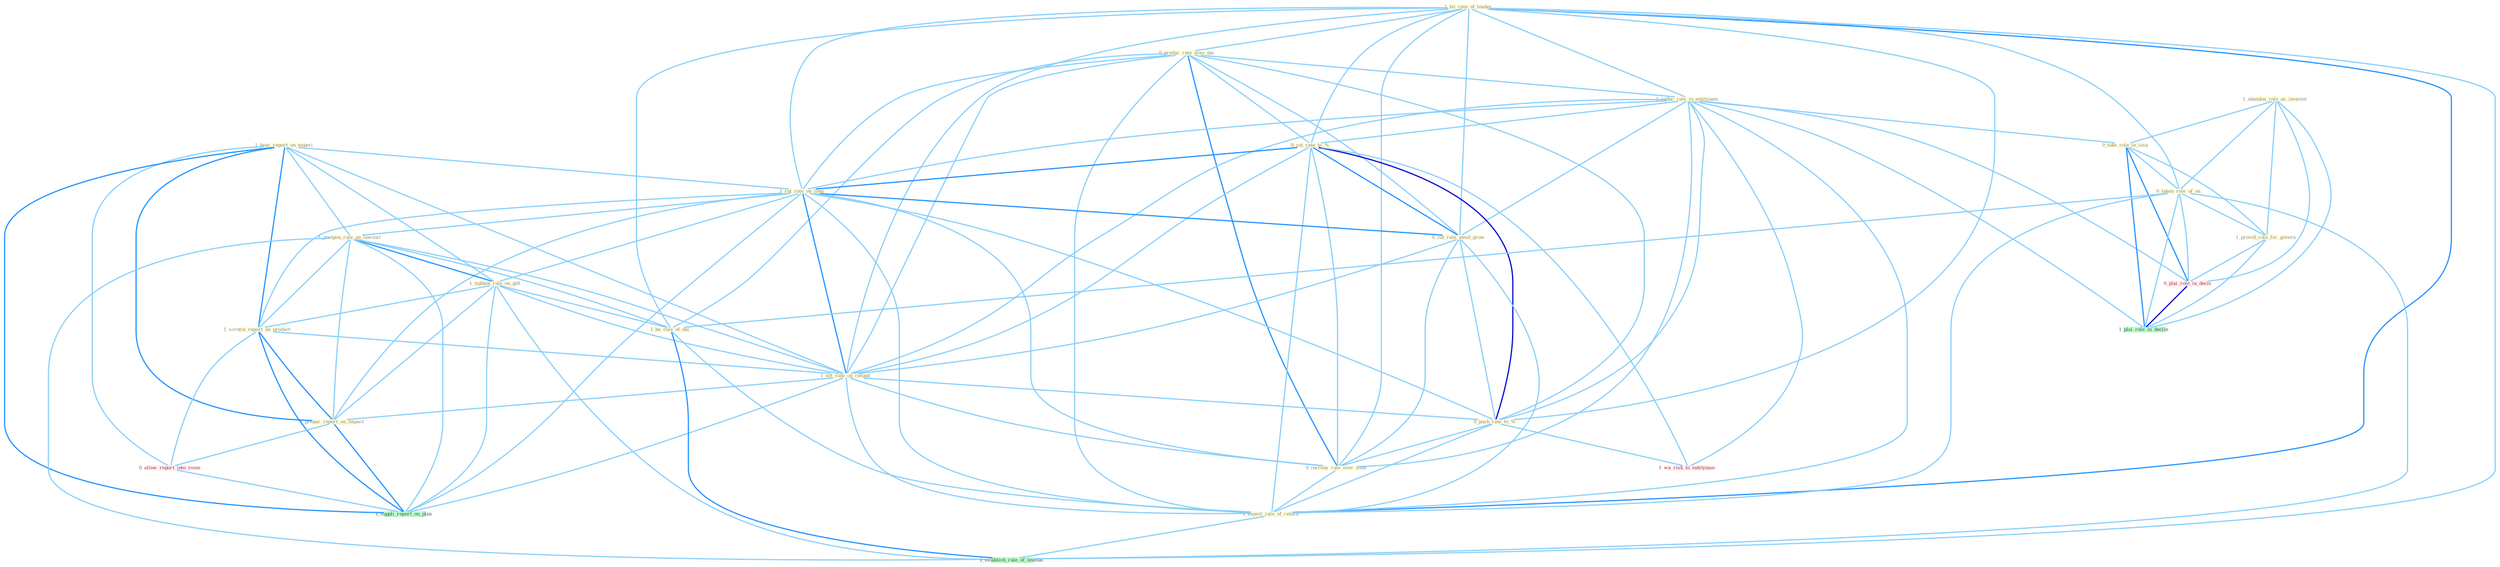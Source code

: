 Graph G{ 
    node
    [shape=polygon,style=filled,width=.5,height=.06,color="#BDFCC9",fixedsize=true,fontsize=4,
    fontcolor="#2f4f4f"];
    {node
    [color="#ffffe0", fontcolor="#8b7d6b"] "1_hit_rate_of_leader " "0_produc_rate_over_dai " "1_reduc_rate_in_entitynam " "0_cut_rate_to_% " "1_hear_report_on_experi " "1_abandon_role_as_investor " "0_take_role_in_issu " "1_cut_rate_on_loan " "1_postpon_rule_on_lawsuit " "1_tighten_rule_on_gift " "1_scrutin_report_on_product " "0_taken_role_of_on " "0_cut_rate_amid_grow " "1_set_rate_on_refund " "1_be_rule_of_dai " "0_push_rate_to_% " "1_provid_role_for_govern " "0_increas_rate_over_time " "1_expect_rate_of_return " "1_prepar_report_on_impact "}
{node [color="#fff0f5", fontcolor="#b22222"] "1_wa_risk_to_entitynam " "0_plai_role_in_decis " "0_allow_report_into_room "}
edge [color="#B0E2FF"];

	"1_hit_rate_of_leader " -- "0_produc_rate_over_dai " [w="1", color="#87cefa" ];
	"1_hit_rate_of_leader " -- "1_reduc_rate_in_entitynam " [w="1", color="#87cefa" ];
	"1_hit_rate_of_leader " -- "0_cut_rate_to_% " [w="1", color="#87cefa" ];
	"1_hit_rate_of_leader " -- "1_cut_rate_on_loan " [w="1", color="#87cefa" ];
	"1_hit_rate_of_leader " -- "0_taken_role_of_on " [w="1", color="#87cefa" ];
	"1_hit_rate_of_leader " -- "0_cut_rate_amid_grow " [w="1", color="#87cefa" ];
	"1_hit_rate_of_leader " -- "1_set_rate_on_refund " [w="1", color="#87cefa" ];
	"1_hit_rate_of_leader " -- "1_be_rule_of_dai " [w="1", color="#87cefa" ];
	"1_hit_rate_of_leader " -- "0_push_rate_to_% " [w="1", color="#87cefa" ];
	"1_hit_rate_of_leader " -- "0_increas_rate_over_time " [w="1", color="#87cefa" ];
	"1_hit_rate_of_leader " -- "1_expect_rate_of_return " [w="2", color="#1e90ff" , len=0.8];
	"1_hit_rate_of_leader " -- "1_establish_rule_of_immun " [w="1", color="#87cefa" ];
	"0_produc_rate_over_dai " -- "1_reduc_rate_in_entitynam " [w="1", color="#87cefa" ];
	"0_produc_rate_over_dai " -- "0_cut_rate_to_% " [w="1", color="#87cefa" ];
	"0_produc_rate_over_dai " -- "1_cut_rate_on_loan " [w="1", color="#87cefa" ];
	"0_produc_rate_over_dai " -- "0_cut_rate_amid_grow " [w="1", color="#87cefa" ];
	"0_produc_rate_over_dai " -- "1_set_rate_on_refund " [w="1", color="#87cefa" ];
	"0_produc_rate_over_dai " -- "1_be_rule_of_dai " [w="1", color="#87cefa" ];
	"0_produc_rate_over_dai " -- "0_push_rate_to_% " [w="1", color="#87cefa" ];
	"0_produc_rate_over_dai " -- "0_increas_rate_over_time " [w="2", color="#1e90ff" , len=0.8];
	"0_produc_rate_over_dai " -- "1_expect_rate_of_return " [w="1", color="#87cefa" ];
	"1_reduc_rate_in_entitynam " -- "0_cut_rate_to_% " [w="1", color="#87cefa" ];
	"1_reduc_rate_in_entitynam " -- "0_take_role_in_issu " [w="1", color="#87cefa" ];
	"1_reduc_rate_in_entitynam " -- "1_cut_rate_on_loan " [w="1", color="#87cefa" ];
	"1_reduc_rate_in_entitynam " -- "0_cut_rate_amid_grow " [w="1", color="#87cefa" ];
	"1_reduc_rate_in_entitynam " -- "1_set_rate_on_refund " [w="1", color="#87cefa" ];
	"1_reduc_rate_in_entitynam " -- "0_push_rate_to_% " [w="1", color="#87cefa" ];
	"1_reduc_rate_in_entitynam " -- "0_increas_rate_over_time " [w="1", color="#87cefa" ];
	"1_reduc_rate_in_entitynam " -- "1_expect_rate_of_return " [w="1", color="#87cefa" ];
	"1_reduc_rate_in_entitynam " -- "1_wa_risk_to_entitynam " [w="1", color="#87cefa" ];
	"1_reduc_rate_in_entitynam " -- "0_plai_role_in_decis " [w="1", color="#87cefa" ];
	"1_reduc_rate_in_entitynam " -- "1_plai_role_in_declin " [w="1", color="#87cefa" ];
	"0_cut_rate_to_% " -- "1_cut_rate_on_loan " [w="2", color="#1e90ff" , len=0.8];
	"0_cut_rate_to_% " -- "0_cut_rate_amid_grow " [w="2", color="#1e90ff" , len=0.8];
	"0_cut_rate_to_% " -- "1_set_rate_on_refund " [w="1", color="#87cefa" ];
	"0_cut_rate_to_% " -- "0_push_rate_to_% " [w="3", color="#0000cd" , len=0.6];
	"0_cut_rate_to_% " -- "0_increas_rate_over_time " [w="1", color="#87cefa" ];
	"0_cut_rate_to_% " -- "1_expect_rate_of_return " [w="1", color="#87cefa" ];
	"0_cut_rate_to_% " -- "1_wa_risk_to_entitynam " [w="1", color="#87cefa" ];
	"1_hear_report_on_experi " -- "1_cut_rate_on_loan " [w="1", color="#87cefa" ];
	"1_hear_report_on_experi " -- "1_postpon_rule_on_lawsuit " [w="1", color="#87cefa" ];
	"1_hear_report_on_experi " -- "1_tighten_rule_on_gift " [w="1", color="#87cefa" ];
	"1_hear_report_on_experi " -- "1_scrutin_report_on_product " [w="2", color="#1e90ff" , len=0.8];
	"1_hear_report_on_experi " -- "1_set_rate_on_refund " [w="1", color="#87cefa" ];
	"1_hear_report_on_experi " -- "1_prepar_report_on_impact " [w="2", color="#1e90ff" , len=0.8];
	"1_hear_report_on_experi " -- "0_allow_report_into_room " [w="1", color="#87cefa" ];
	"1_hear_report_on_experi " -- "1_suppli_report_on_plan " [w="2", color="#1e90ff" , len=0.8];
	"1_abandon_role_as_investor " -- "0_take_role_in_issu " [w="1", color="#87cefa" ];
	"1_abandon_role_as_investor " -- "0_taken_role_of_on " [w="1", color="#87cefa" ];
	"1_abandon_role_as_investor " -- "1_provid_role_for_govern " [w="1", color="#87cefa" ];
	"1_abandon_role_as_investor " -- "0_plai_role_in_decis " [w="1", color="#87cefa" ];
	"1_abandon_role_as_investor " -- "1_plai_role_in_declin " [w="1", color="#87cefa" ];
	"0_take_role_in_issu " -- "0_taken_role_of_on " [w="1", color="#87cefa" ];
	"0_take_role_in_issu " -- "1_provid_role_for_govern " [w="1", color="#87cefa" ];
	"0_take_role_in_issu " -- "0_plai_role_in_decis " [w="2", color="#1e90ff" , len=0.8];
	"0_take_role_in_issu " -- "1_plai_role_in_declin " [w="2", color="#1e90ff" , len=0.8];
	"1_cut_rate_on_loan " -- "1_postpon_rule_on_lawsuit " [w="1", color="#87cefa" ];
	"1_cut_rate_on_loan " -- "1_tighten_rule_on_gift " [w="1", color="#87cefa" ];
	"1_cut_rate_on_loan " -- "1_scrutin_report_on_product " [w="1", color="#87cefa" ];
	"1_cut_rate_on_loan " -- "0_cut_rate_amid_grow " [w="2", color="#1e90ff" , len=0.8];
	"1_cut_rate_on_loan " -- "1_set_rate_on_refund " [w="2", color="#1e90ff" , len=0.8];
	"1_cut_rate_on_loan " -- "0_push_rate_to_% " [w="1", color="#87cefa" ];
	"1_cut_rate_on_loan " -- "0_increas_rate_over_time " [w="1", color="#87cefa" ];
	"1_cut_rate_on_loan " -- "1_expect_rate_of_return " [w="1", color="#87cefa" ];
	"1_cut_rate_on_loan " -- "1_prepar_report_on_impact " [w="1", color="#87cefa" ];
	"1_cut_rate_on_loan " -- "1_suppli_report_on_plan " [w="1", color="#87cefa" ];
	"1_postpon_rule_on_lawsuit " -- "1_tighten_rule_on_gift " [w="2", color="#1e90ff" , len=0.8];
	"1_postpon_rule_on_lawsuit " -- "1_scrutin_report_on_product " [w="1", color="#87cefa" ];
	"1_postpon_rule_on_lawsuit " -- "1_set_rate_on_refund " [w="1", color="#87cefa" ];
	"1_postpon_rule_on_lawsuit " -- "1_be_rule_of_dai " [w="1", color="#87cefa" ];
	"1_postpon_rule_on_lawsuit " -- "1_prepar_report_on_impact " [w="1", color="#87cefa" ];
	"1_postpon_rule_on_lawsuit " -- "1_establish_rule_of_immun " [w="1", color="#87cefa" ];
	"1_postpon_rule_on_lawsuit " -- "1_suppli_report_on_plan " [w="1", color="#87cefa" ];
	"1_tighten_rule_on_gift " -- "1_scrutin_report_on_product " [w="1", color="#87cefa" ];
	"1_tighten_rule_on_gift " -- "1_set_rate_on_refund " [w="1", color="#87cefa" ];
	"1_tighten_rule_on_gift " -- "1_be_rule_of_dai " [w="1", color="#87cefa" ];
	"1_tighten_rule_on_gift " -- "1_prepar_report_on_impact " [w="1", color="#87cefa" ];
	"1_tighten_rule_on_gift " -- "1_establish_rule_of_immun " [w="1", color="#87cefa" ];
	"1_tighten_rule_on_gift " -- "1_suppli_report_on_plan " [w="1", color="#87cefa" ];
	"1_scrutin_report_on_product " -- "1_set_rate_on_refund " [w="1", color="#87cefa" ];
	"1_scrutin_report_on_product " -- "1_prepar_report_on_impact " [w="2", color="#1e90ff" , len=0.8];
	"1_scrutin_report_on_product " -- "0_allow_report_into_room " [w="1", color="#87cefa" ];
	"1_scrutin_report_on_product " -- "1_suppli_report_on_plan " [w="2", color="#1e90ff" , len=0.8];
	"0_taken_role_of_on " -- "1_be_rule_of_dai " [w="1", color="#87cefa" ];
	"0_taken_role_of_on " -- "1_provid_role_for_govern " [w="1", color="#87cefa" ];
	"0_taken_role_of_on " -- "1_expect_rate_of_return " [w="1", color="#87cefa" ];
	"0_taken_role_of_on " -- "0_plai_role_in_decis " [w="1", color="#87cefa" ];
	"0_taken_role_of_on " -- "1_establish_rule_of_immun " [w="1", color="#87cefa" ];
	"0_taken_role_of_on " -- "1_plai_role_in_declin " [w="1", color="#87cefa" ];
	"0_cut_rate_amid_grow " -- "1_set_rate_on_refund " [w="1", color="#87cefa" ];
	"0_cut_rate_amid_grow " -- "0_push_rate_to_% " [w="1", color="#87cefa" ];
	"0_cut_rate_amid_grow " -- "0_increas_rate_over_time " [w="1", color="#87cefa" ];
	"0_cut_rate_amid_grow " -- "1_expect_rate_of_return " [w="1", color="#87cefa" ];
	"1_set_rate_on_refund " -- "0_push_rate_to_% " [w="1", color="#87cefa" ];
	"1_set_rate_on_refund " -- "0_increas_rate_over_time " [w="1", color="#87cefa" ];
	"1_set_rate_on_refund " -- "1_expect_rate_of_return " [w="1", color="#87cefa" ];
	"1_set_rate_on_refund " -- "1_prepar_report_on_impact " [w="1", color="#87cefa" ];
	"1_set_rate_on_refund " -- "1_suppli_report_on_plan " [w="1", color="#87cefa" ];
	"1_be_rule_of_dai " -- "1_expect_rate_of_return " [w="1", color="#87cefa" ];
	"1_be_rule_of_dai " -- "1_establish_rule_of_immun " [w="2", color="#1e90ff" , len=0.8];
	"0_push_rate_to_% " -- "0_increas_rate_over_time " [w="1", color="#87cefa" ];
	"0_push_rate_to_% " -- "1_expect_rate_of_return " [w="1", color="#87cefa" ];
	"0_push_rate_to_% " -- "1_wa_risk_to_entitynam " [w="1", color="#87cefa" ];
	"1_provid_role_for_govern " -- "0_plai_role_in_decis " [w="1", color="#87cefa" ];
	"1_provid_role_for_govern " -- "1_plai_role_in_declin " [w="1", color="#87cefa" ];
	"0_increas_rate_over_time " -- "1_expect_rate_of_return " [w="1", color="#87cefa" ];
	"1_expect_rate_of_return " -- "1_establish_rule_of_immun " [w="1", color="#87cefa" ];
	"1_prepar_report_on_impact " -- "0_allow_report_into_room " [w="1", color="#87cefa" ];
	"1_prepar_report_on_impact " -- "1_suppli_report_on_plan " [w="2", color="#1e90ff" , len=0.8];
	"0_plai_role_in_decis " -- "1_plai_role_in_declin " [w="3", color="#0000cd" , len=0.6];
	"0_allow_report_into_room " -- "1_suppli_report_on_plan " [w="1", color="#87cefa" ];
}